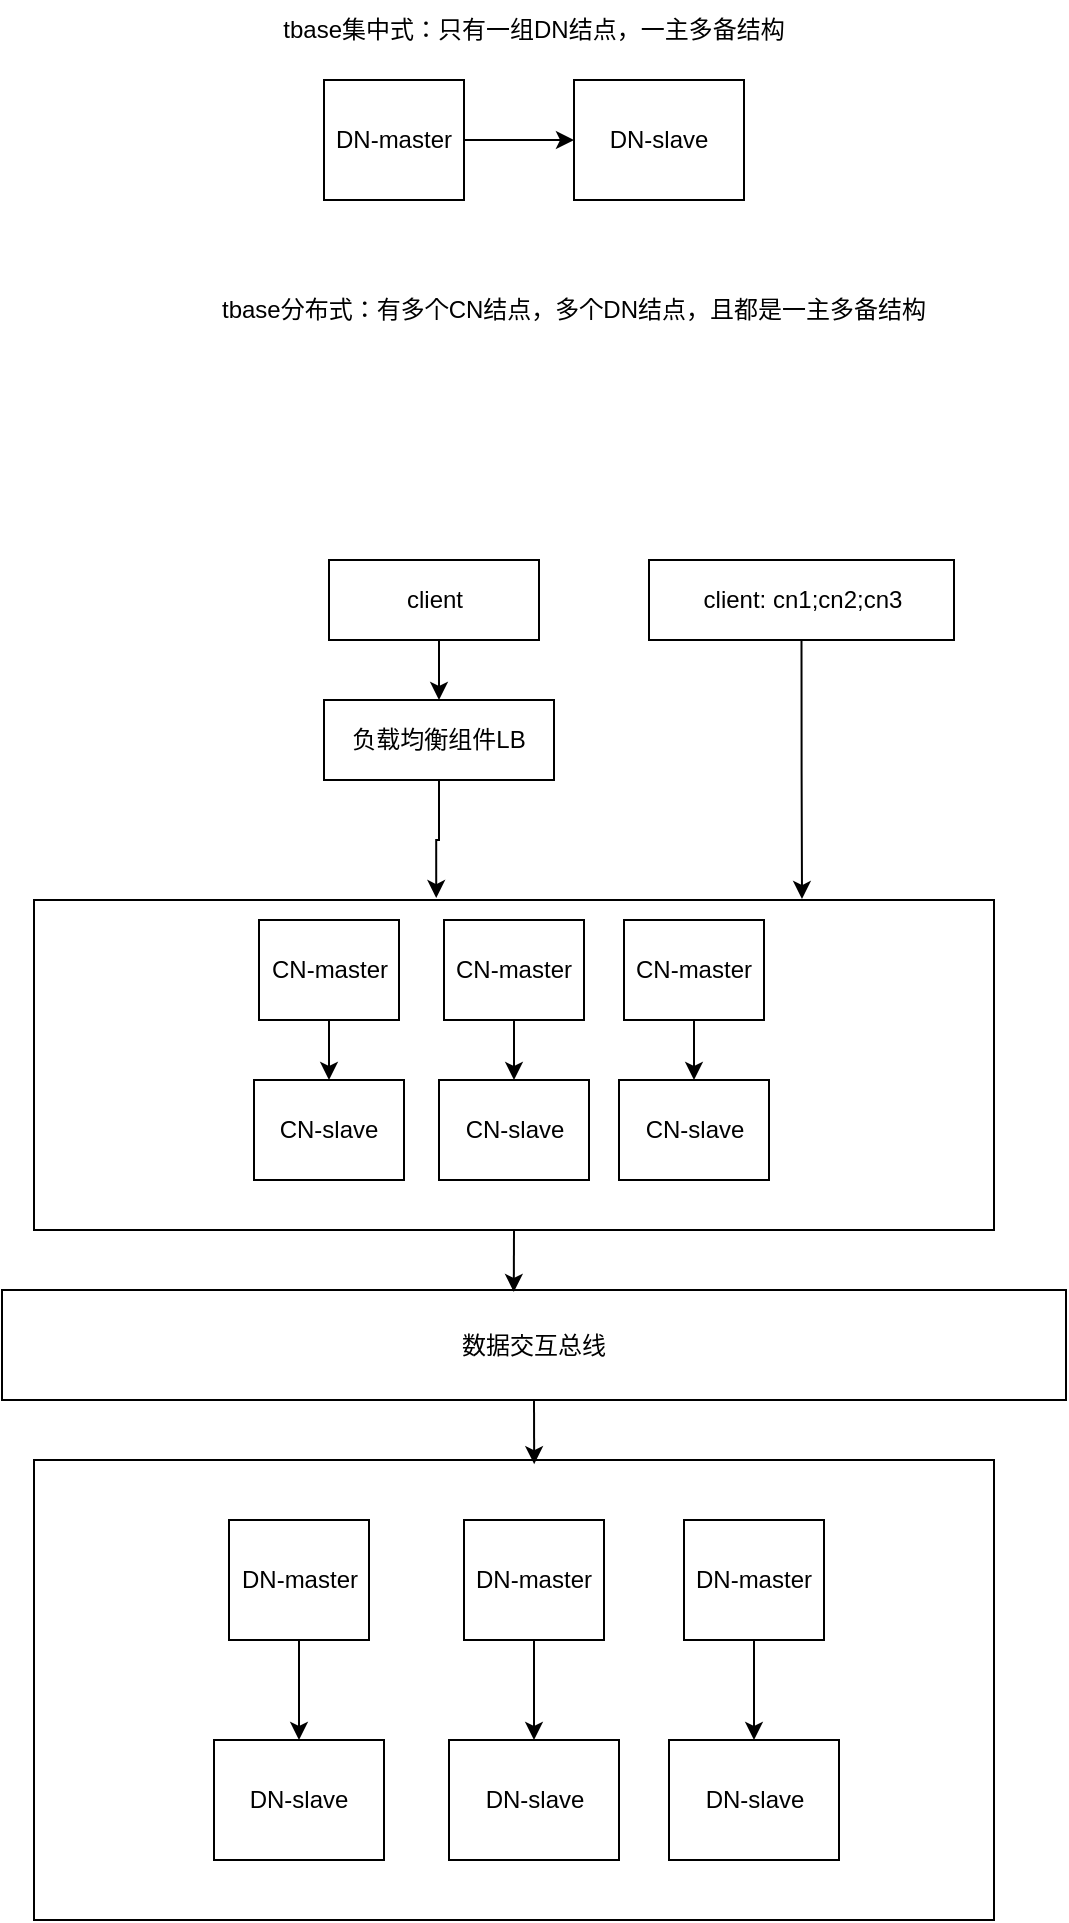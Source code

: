 <mxfile version="25.0.3">
  <diagram name="第 1 页" id="f-YMrnfogegZsQQfmsuc">
    <mxGraphModel dx="1274" dy="741" grid="1" gridSize="10" guides="1" tooltips="1" connect="1" arrows="1" fold="1" page="1" pageScale="1" pageWidth="827" pageHeight="1169" math="0" shadow="0">
      <root>
        <mxCell id="0" />
        <mxCell id="1" parent="0" />
        <mxCell id="A05KoV-zR2OXPgB8BeDq-27" value="" style="rounded=0;whiteSpace=wrap;html=1;" vertex="1" parent="1">
          <mxGeometry x="130" y="570" width="480" height="165" as="geometry" />
        </mxCell>
        <mxCell id="A05KoV-zR2OXPgB8BeDq-16" value="" style="rounded=0;whiteSpace=wrap;html=1;" vertex="1" parent="1">
          <mxGeometry x="130" y="850" width="480" height="230" as="geometry" />
        </mxCell>
        <mxCell id="A05KoV-zR2OXPgB8BeDq-1" value="tbase集中式：只有一组DN结点，一主多备结构" style="text;html=1;align=center;verticalAlign=middle;whiteSpace=wrap;rounded=0;" vertex="1" parent="1">
          <mxGeometry x="200" y="120" width="360" height="30" as="geometry" />
        </mxCell>
        <mxCell id="A05KoV-zR2OXPgB8BeDq-2" value="tbase分布式：有多个CN结点，多个DN结点，且都是一主多备结构" style="text;html=1;align=center;verticalAlign=middle;whiteSpace=wrap;rounded=0;" vertex="1" parent="1">
          <mxGeometry x="220" y="260" width="360" height="30" as="geometry" />
        </mxCell>
        <mxCell id="A05KoV-zR2OXPgB8BeDq-5" value="" style="edgeStyle=orthogonalEdgeStyle;rounded=0;orthogonalLoop=1;jettySize=auto;html=1;" edge="1" parent="1" source="A05KoV-zR2OXPgB8BeDq-3" target="A05KoV-zR2OXPgB8BeDq-4">
          <mxGeometry relative="1" as="geometry" />
        </mxCell>
        <mxCell id="A05KoV-zR2OXPgB8BeDq-3" value="DN-master" style="rounded=0;whiteSpace=wrap;html=1;" vertex="1" parent="1">
          <mxGeometry x="275" y="160" width="70" height="60" as="geometry" />
        </mxCell>
        <mxCell id="A05KoV-zR2OXPgB8BeDq-4" value="DN-slave" style="whiteSpace=wrap;html=1;rounded=0;" vertex="1" parent="1">
          <mxGeometry x="400" y="160" width="85" height="60" as="geometry" />
        </mxCell>
        <mxCell id="A05KoV-zR2OXPgB8BeDq-9" value="" style="edgeStyle=orthogonalEdgeStyle;rounded=0;orthogonalLoop=1;jettySize=auto;html=1;" edge="1" parent="1" source="A05KoV-zR2OXPgB8BeDq-7" target="A05KoV-zR2OXPgB8BeDq-8">
          <mxGeometry relative="1" as="geometry" />
        </mxCell>
        <mxCell id="A05KoV-zR2OXPgB8BeDq-7" value="DN-master" style="rounded=0;whiteSpace=wrap;html=1;" vertex="1" parent="1">
          <mxGeometry x="227.5" y="880" width="70" height="60" as="geometry" />
        </mxCell>
        <mxCell id="A05KoV-zR2OXPgB8BeDq-8" value="DN-slave" style="whiteSpace=wrap;html=1;rounded=0;" vertex="1" parent="1">
          <mxGeometry x="220" y="990" width="85" height="60" as="geometry" />
        </mxCell>
        <mxCell id="A05KoV-zR2OXPgB8BeDq-10" value="" style="edgeStyle=orthogonalEdgeStyle;rounded=0;orthogonalLoop=1;jettySize=auto;html=1;" edge="1" parent="1" source="A05KoV-zR2OXPgB8BeDq-11" target="A05KoV-zR2OXPgB8BeDq-12">
          <mxGeometry relative="1" as="geometry" />
        </mxCell>
        <mxCell id="A05KoV-zR2OXPgB8BeDq-11" value="DN-master" style="rounded=0;whiteSpace=wrap;html=1;" vertex="1" parent="1">
          <mxGeometry x="345" y="880" width="70" height="60" as="geometry" />
        </mxCell>
        <mxCell id="A05KoV-zR2OXPgB8BeDq-12" value="DN-slave" style="whiteSpace=wrap;html=1;rounded=0;" vertex="1" parent="1">
          <mxGeometry x="337.5" y="990" width="85" height="60" as="geometry" />
        </mxCell>
        <mxCell id="A05KoV-zR2OXPgB8BeDq-13" value="" style="edgeStyle=orthogonalEdgeStyle;rounded=0;orthogonalLoop=1;jettySize=auto;html=1;" edge="1" parent="1" source="A05KoV-zR2OXPgB8BeDq-14" target="A05KoV-zR2OXPgB8BeDq-15">
          <mxGeometry relative="1" as="geometry" />
        </mxCell>
        <mxCell id="A05KoV-zR2OXPgB8BeDq-14" value="DN-master" style="rounded=0;whiteSpace=wrap;html=1;" vertex="1" parent="1">
          <mxGeometry x="455" y="880" width="70" height="60" as="geometry" />
        </mxCell>
        <mxCell id="A05KoV-zR2OXPgB8BeDq-15" value="DN-slave" style="whiteSpace=wrap;html=1;rounded=0;" vertex="1" parent="1">
          <mxGeometry x="447.5" y="990" width="85" height="60" as="geometry" />
        </mxCell>
        <mxCell id="A05KoV-zR2OXPgB8BeDq-17" value="数据交互总线" style="rounded=0;whiteSpace=wrap;html=1;" vertex="1" parent="1">
          <mxGeometry x="114" y="765" width="532" height="55" as="geometry" />
        </mxCell>
        <mxCell id="A05KoV-zR2OXPgB8BeDq-20" value="" style="edgeStyle=orthogonalEdgeStyle;rounded=0;orthogonalLoop=1;jettySize=auto;html=1;" edge="1" parent="1" source="A05KoV-zR2OXPgB8BeDq-18" target="A05KoV-zR2OXPgB8BeDq-19">
          <mxGeometry relative="1" as="geometry" />
        </mxCell>
        <mxCell id="A05KoV-zR2OXPgB8BeDq-18" value="CN-master" style="rounded=0;whiteSpace=wrap;html=1;" vertex="1" parent="1">
          <mxGeometry x="242.5" y="580" width="70" height="50" as="geometry" />
        </mxCell>
        <mxCell id="A05KoV-zR2OXPgB8BeDq-19" value="CN-slave" style="whiteSpace=wrap;html=1;rounded=0;" vertex="1" parent="1">
          <mxGeometry x="240" y="660" width="75" height="50" as="geometry" />
        </mxCell>
        <mxCell id="A05KoV-zR2OXPgB8BeDq-21" value="" style="edgeStyle=orthogonalEdgeStyle;rounded=0;orthogonalLoop=1;jettySize=auto;html=1;" edge="1" parent="1" source="A05KoV-zR2OXPgB8BeDq-22" target="A05KoV-zR2OXPgB8BeDq-23">
          <mxGeometry relative="1" as="geometry" />
        </mxCell>
        <mxCell id="A05KoV-zR2OXPgB8BeDq-22" value="CN-master" style="rounded=0;whiteSpace=wrap;html=1;" vertex="1" parent="1">
          <mxGeometry x="335" y="580" width="70" height="50" as="geometry" />
        </mxCell>
        <mxCell id="A05KoV-zR2OXPgB8BeDq-23" value="CN-slave" style="whiteSpace=wrap;html=1;rounded=0;" vertex="1" parent="1">
          <mxGeometry x="332.5" y="660" width="75" height="50" as="geometry" />
        </mxCell>
        <mxCell id="A05KoV-zR2OXPgB8BeDq-24" value="" style="edgeStyle=orthogonalEdgeStyle;rounded=0;orthogonalLoop=1;jettySize=auto;html=1;" edge="1" parent="1" source="A05KoV-zR2OXPgB8BeDq-25" target="A05KoV-zR2OXPgB8BeDq-26">
          <mxGeometry relative="1" as="geometry" />
        </mxCell>
        <mxCell id="A05KoV-zR2OXPgB8BeDq-25" value="CN-master" style="rounded=0;whiteSpace=wrap;html=1;" vertex="1" parent="1">
          <mxGeometry x="425" y="580" width="70" height="50" as="geometry" />
        </mxCell>
        <mxCell id="A05KoV-zR2OXPgB8BeDq-26" value="CN-slave" style="whiteSpace=wrap;html=1;rounded=0;" vertex="1" parent="1">
          <mxGeometry x="422.5" y="660" width="75" height="50" as="geometry" />
        </mxCell>
        <mxCell id="A05KoV-zR2OXPgB8BeDq-28" style="edgeStyle=orthogonalEdgeStyle;rounded=0;orthogonalLoop=1;jettySize=auto;html=1;exitX=0.5;exitY=1;exitDx=0;exitDy=0;entryX=0.481;entryY=0.018;entryDx=0;entryDy=0;entryPerimeter=0;" edge="1" parent="1" source="A05KoV-zR2OXPgB8BeDq-27" target="A05KoV-zR2OXPgB8BeDq-17">
          <mxGeometry relative="1" as="geometry" />
        </mxCell>
        <mxCell id="A05KoV-zR2OXPgB8BeDq-29" style="edgeStyle=orthogonalEdgeStyle;rounded=0;orthogonalLoop=1;jettySize=auto;html=1;exitX=0.5;exitY=1;exitDx=0;exitDy=0;entryX=0.521;entryY=0.009;entryDx=0;entryDy=0;entryPerimeter=0;" edge="1" parent="1" source="A05KoV-zR2OXPgB8BeDq-17" target="A05KoV-zR2OXPgB8BeDq-16">
          <mxGeometry relative="1" as="geometry" />
        </mxCell>
        <mxCell id="A05KoV-zR2OXPgB8BeDq-30" value="负载均衡组件LB" style="rounded=0;whiteSpace=wrap;html=1;" vertex="1" parent="1">
          <mxGeometry x="275" y="470" width="115" height="40" as="geometry" />
        </mxCell>
        <mxCell id="A05KoV-zR2OXPgB8BeDq-31" style="edgeStyle=orthogonalEdgeStyle;rounded=0;orthogonalLoop=1;jettySize=auto;html=1;exitX=0.5;exitY=1;exitDx=0;exitDy=0;entryX=0.419;entryY=-0.006;entryDx=0;entryDy=0;entryPerimeter=0;" edge="1" parent="1" source="A05KoV-zR2OXPgB8BeDq-30" target="A05KoV-zR2OXPgB8BeDq-27">
          <mxGeometry relative="1" as="geometry">
            <mxPoint x="330" y="550" as="targetPoint" />
          </mxGeometry>
        </mxCell>
        <mxCell id="A05KoV-zR2OXPgB8BeDq-33" style="edgeStyle=orthogonalEdgeStyle;rounded=0;orthogonalLoop=1;jettySize=auto;html=1;exitX=0.5;exitY=1;exitDx=0;exitDy=0;entryX=0.5;entryY=0;entryDx=0;entryDy=0;" edge="1" parent="1" source="A05KoV-zR2OXPgB8BeDq-32" target="A05KoV-zR2OXPgB8BeDq-30">
          <mxGeometry relative="1" as="geometry" />
        </mxCell>
        <mxCell id="A05KoV-zR2OXPgB8BeDq-32" value="client" style="rounded=0;whiteSpace=wrap;html=1;" vertex="1" parent="1">
          <mxGeometry x="277.5" y="400" width="105" height="40" as="geometry" />
        </mxCell>
        <mxCell id="A05KoV-zR2OXPgB8BeDq-34" value="client: cn1;cn2;cn3" style="rounded=0;whiteSpace=wrap;html=1;" vertex="1" parent="1">
          <mxGeometry x="437.5" y="400" width="152.5" height="40" as="geometry" />
        </mxCell>
        <mxCell id="A05KoV-zR2OXPgB8BeDq-35" style="edgeStyle=orthogonalEdgeStyle;rounded=0;orthogonalLoop=1;jettySize=auto;html=1;exitX=0.5;exitY=1;exitDx=0;exitDy=0;entryX=0.8;entryY=-0.003;entryDx=0;entryDy=0;entryPerimeter=0;" edge="1" parent="1" source="A05KoV-zR2OXPgB8BeDq-34" target="A05KoV-zR2OXPgB8BeDq-27">
          <mxGeometry relative="1" as="geometry" />
        </mxCell>
      </root>
    </mxGraphModel>
  </diagram>
</mxfile>
